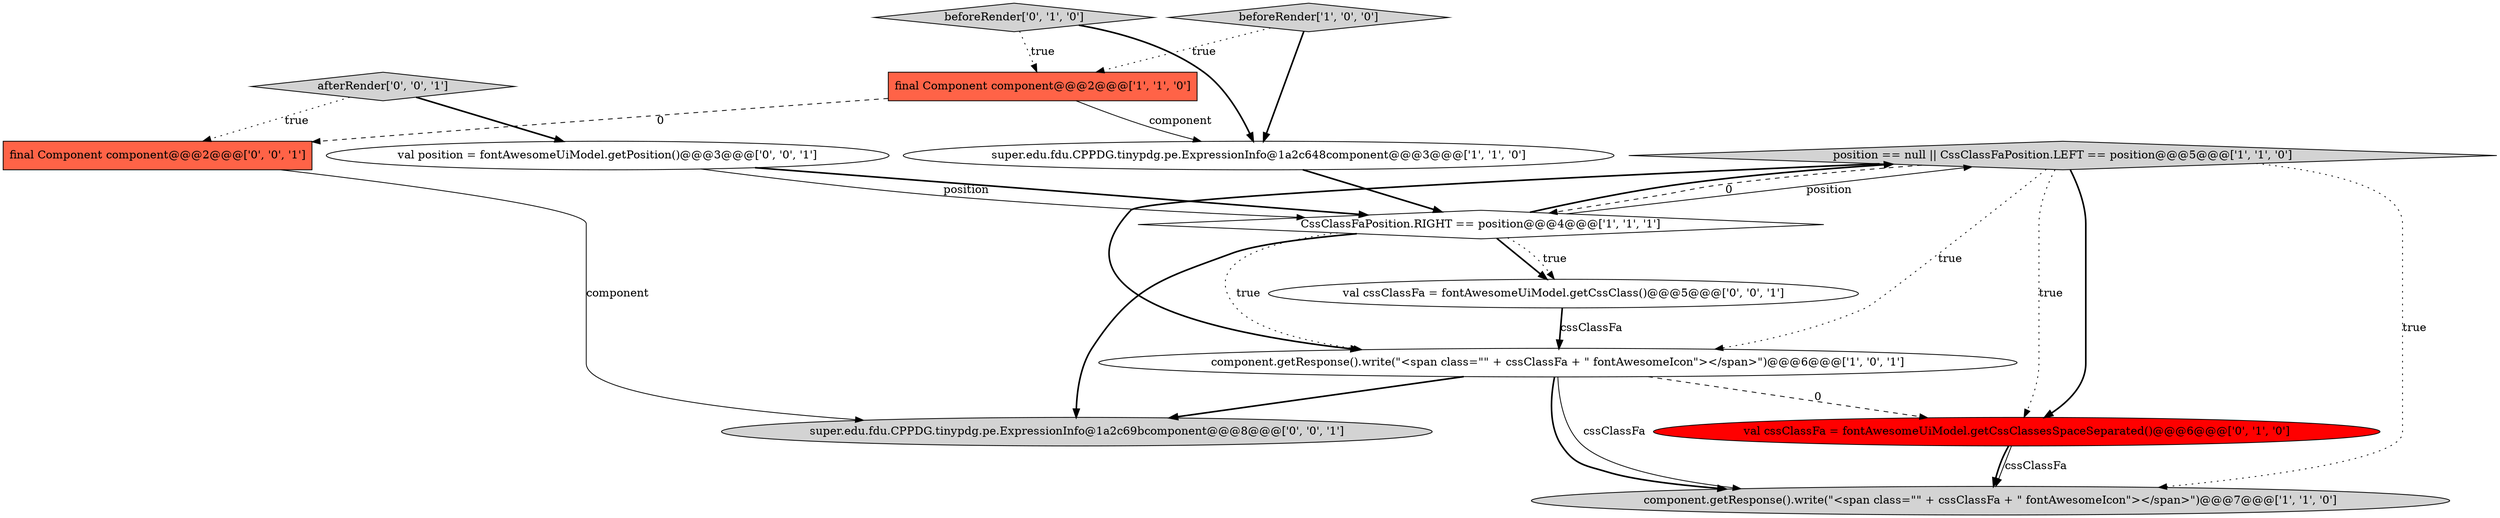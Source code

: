 digraph {
13 [style = filled, label = "super.edu.fdu.CPPDG.tinypdg.pe.ExpressionInfo@1a2c69bcomponent@@@8@@@['0', '0', '1']", fillcolor = lightgray, shape = ellipse image = "AAA0AAABBB3BBB"];
9 [style = filled, label = "afterRender['0', '0', '1']", fillcolor = lightgray, shape = diamond image = "AAA0AAABBB3BBB"];
12 [style = filled, label = "val cssClassFa = fontAwesomeUiModel.getCssClass()@@@5@@@['0', '0', '1']", fillcolor = white, shape = ellipse image = "AAA0AAABBB3BBB"];
4 [style = filled, label = "component.getResponse().write(\"<span class=\"\" + cssClassFa + \" fontAwesomeIcon\"></span>\")@@@6@@@['1', '0', '1']", fillcolor = white, shape = ellipse image = "AAA0AAABBB1BBB"];
1 [style = filled, label = "final Component component@@@2@@@['1', '1', '0']", fillcolor = tomato, shape = box image = "AAA0AAABBB1BBB"];
5 [style = filled, label = "component.getResponse().write(\"<span class=\"\" + cssClassFa + \" fontAwesomeIcon\"></span>\")@@@7@@@['1', '1', '0']", fillcolor = lightgray, shape = ellipse image = "AAA0AAABBB1BBB"];
6 [style = filled, label = "beforeRender['1', '0', '0']", fillcolor = lightgray, shape = diamond image = "AAA0AAABBB1BBB"];
11 [style = filled, label = "val position = fontAwesomeUiModel.getPosition()@@@3@@@['0', '0', '1']", fillcolor = white, shape = ellipse image = "AAA0AAABBB3BBB"];
7 [style = filled, label = "val cssClassFa = fontAwesomeUiModel.getCssClassesSpaceSeparated()@@@6@@@['0', '1', '0']", fillcolor = red, shape = ellipse image = "AAA1AAABBB2BBB"];
0 [style = filled, label = "position == null || CssClassFaPosition.LEFT == position@@@5@@@['1', '1', '0']", fillcolor = lightgray, shape = diamond image = "AAA0AAABBB1BBB"];
10 [style = filled, label = "final Component component@@@2@@@['0', '0', '1']", fillcolor = tomato, shape = box image = "AAA0AAABBB3BBB"];
2 [style = filled, label = "CssClassFaPosition.RIGHT == position@@@4@@@['1', '1', '1']", fillcolor = white, shape = diamond image = "AAA0AAABBB1BBB"];
8 [style = filled, label = "beforeRender['0', '1', '0']", fillcolor = lightgray, shape = diamond image = "AAA0AAABBB2BBB"];
3 [style = filled, label = "super.edu.fdu.CPPDG.tinypdg.pe.ExpressionInfo@1a2c648component@@@3@@@['1', '1', '0']", fillcolor = white, shape = ellipse image = "AAA0AAABBB1BBB"];
6->3 [style = bold, label=""];
0->5 [style = dotted, label="true"];
9->11 [style = bold, label=""];
4->13 [style = bold, label=""];
8->3 [style = bold, label=""];
0->4 [style = dotted, label="true"];
6->1 [style = dotted, label="true"];
4->5 [style = solid, label="cssClassFa"];
1->10 [style = dashed, label="0"];
12->4 [style = solid, label="cssClassFa"];
7->5 [style = solid, label="cssClassFa"];
11->2 [style = bold, label=""];
2->0 [style = solid, label="position"];
2->12 [style = bold, label=""];
2->13 [style = bold, label=""];
0->7 [style = bold, label=""];
8->1 [style = dotted, label="true"];
7->5 [style = bold, label=""];
2->0 [style = bold, label=""];
3->2 [style = bold, label=""];
12->4 [style = bold, label=""];
0->4 [style = bold, label=""];
4->7 [style = dashed, label="0"];
2->4 [style = dotted, label="true"];
2->12 [style = dotted, label="true"];
11->2 [style = solid, label="position"];
1->3 [style = solid, label="component"];
0->2 [style = dashed, label="0"];
9->10 [style = dotted, label="true"];
4->5 [style = bold, label=""];
10->13 [style = solid, label="component"];
0->7 [style = dotted, label="true"];
}

